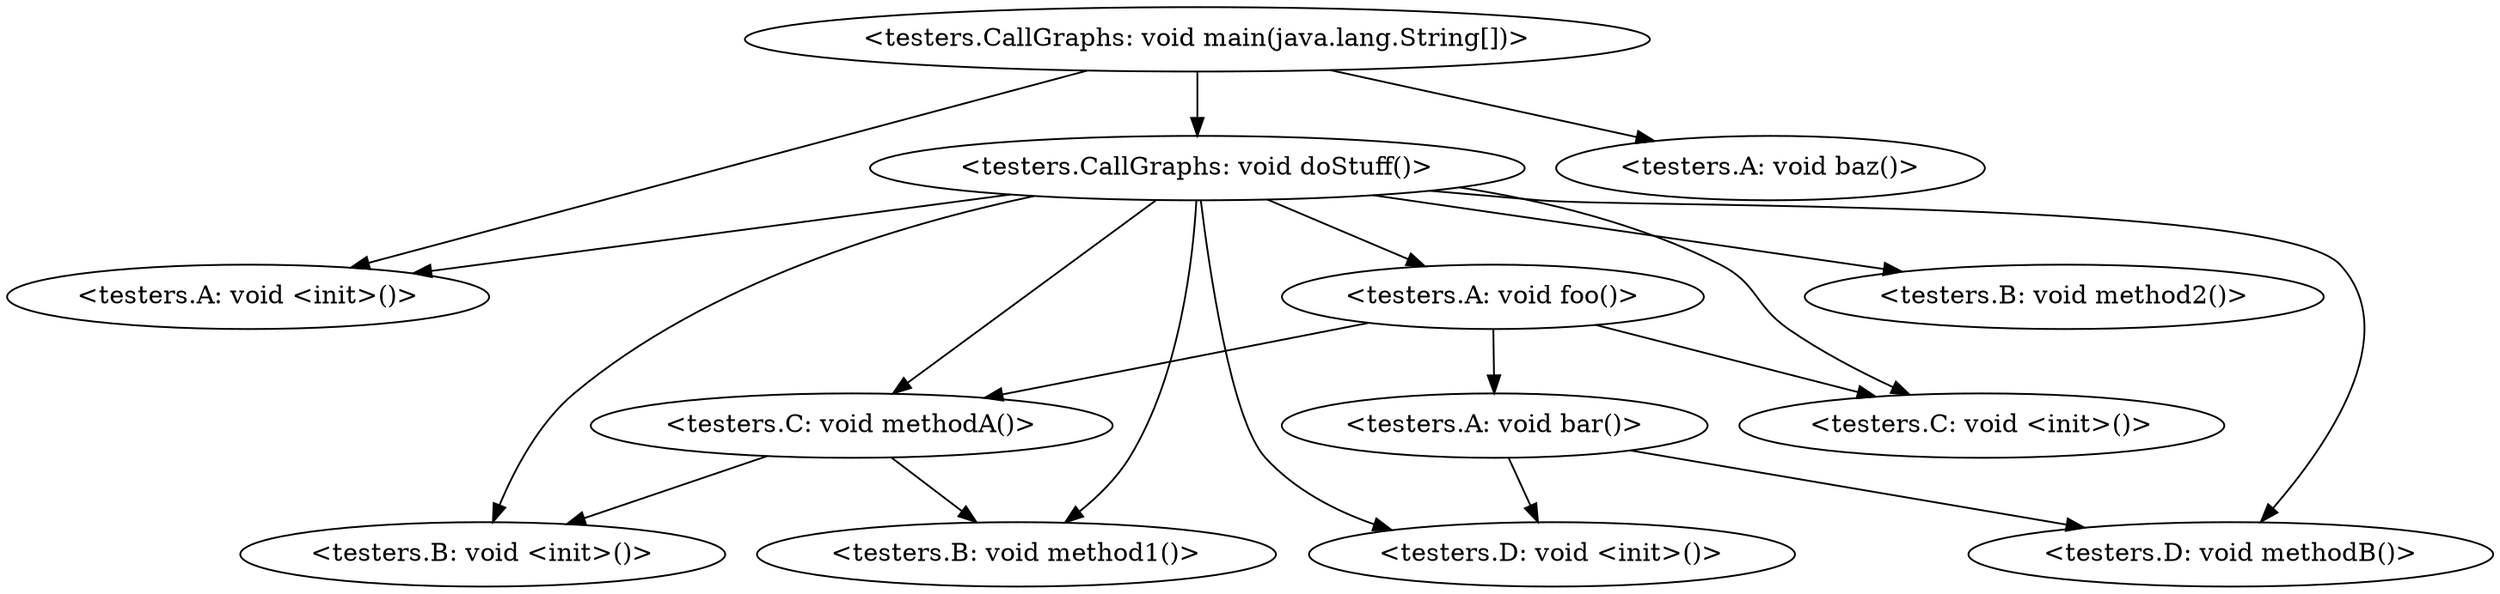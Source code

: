 digraph "call-graph" {
    "<testers.CallGraphs: void main(java.lang.String[])>"
    "<testers.CallGraphs: void doStuff()>"
    "<testers.CallGraphs: void main(java.lang.String[])>"->"<testers.CallGraphs: void doStuff()>";
    "<testers.A: void <init>()>"
    "<testers.CallGraphs: void main(java.lang.String[])>"->"<testers.A: void <init>()>";
    "<testers.A: void baz()>"
    "<testers.CallGraphs: void main(java.lang.String[])>"->"<testers.A: void baz()>";
    "<testers.CallGraphs: void doStuff()>"->"<testers.A: void <init>()>";
    "<testers.A: void foo()>"
    "<testers.CallGraphs: void doStuff()>"->"<testers.A: void foo()>";
    "<testers.B: void <init>()>"
    "<testers.CallGraphs: void doStuff()>"->"<testers.B: void <init>()>";
    "<testers.B: void method1()>"
    "<testers.CallGraphs: void doStuff()>"->"<testers.B: void method1()>";
    "<testers.B: void method2()>"
    "<testers.CallGraphs: void doStuff()>"->"<testers.B: void method2()>";
    "<testers.C: void <init>()>"
    "<testers.CallGraphs: void doStuff()>"->"<testers.C: void <init>()>";
    "<testers.C: void methodA()>"
    "<testers.CallGraphs: void doStuff()>"->"<testers.C: void methodA()>";
    "<testers.D: void <init>()>"
    "<testers.CallGraphs: void doStuff()>"->"<testers.D: void <init>()>";
    "<testers.D: void methodB()>"
    "<testers.CallGraphs: void doStuff()>"->"<testers.D: void methodB()>";
    "<testers.A: void bar()>"
    "<testers.A: void foo()>"->"<testers.A: void bar()>";
    "<testers.A: void foo()>"->"<testers.C: void <init>()>";
    "<testers.A: void foo()>"->"<testers.C: void methodA()>";
    "<testers.C: void methodA()>"->"<testers.B: void <init>()>";
    "<testers.C: void methodA()>"->"<testers.B: void method1()>";
    "<testers.A: void bar()>"->"<testers.D: void <init>()>";
    "<testers.A: void bar()>"->"<testers.D: void methodB()>";
}
